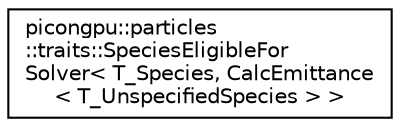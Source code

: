 digraph "Graphical Class Hierarchy"
{
 // LATEX_PDF_SIZE
  edge [fontname="Helvetica",fontsize="10",labelfontname="Helvetica",labelfontsize="10"];
  node [fontname="Helvetica",fontsize="10",shape=record];
  rankdir="LR";
  Node0 [label="picongpu::particles\l::traits::SpeciesEligibleFor\lSolver\< T_Species, CalcEmittance\l\< T_UnspecifiedSpecies \> \>",height=0.2,width=0.4,color="black", fillcolor="white", style="filled",URL="$structpicongpu_1_1particles_1_1traits_1_1_species_eligible_for_solver_3_01_t___species_00_01_cal7366c06af93c88589bde6ec53097c790.html",tooltip=" "];
}
